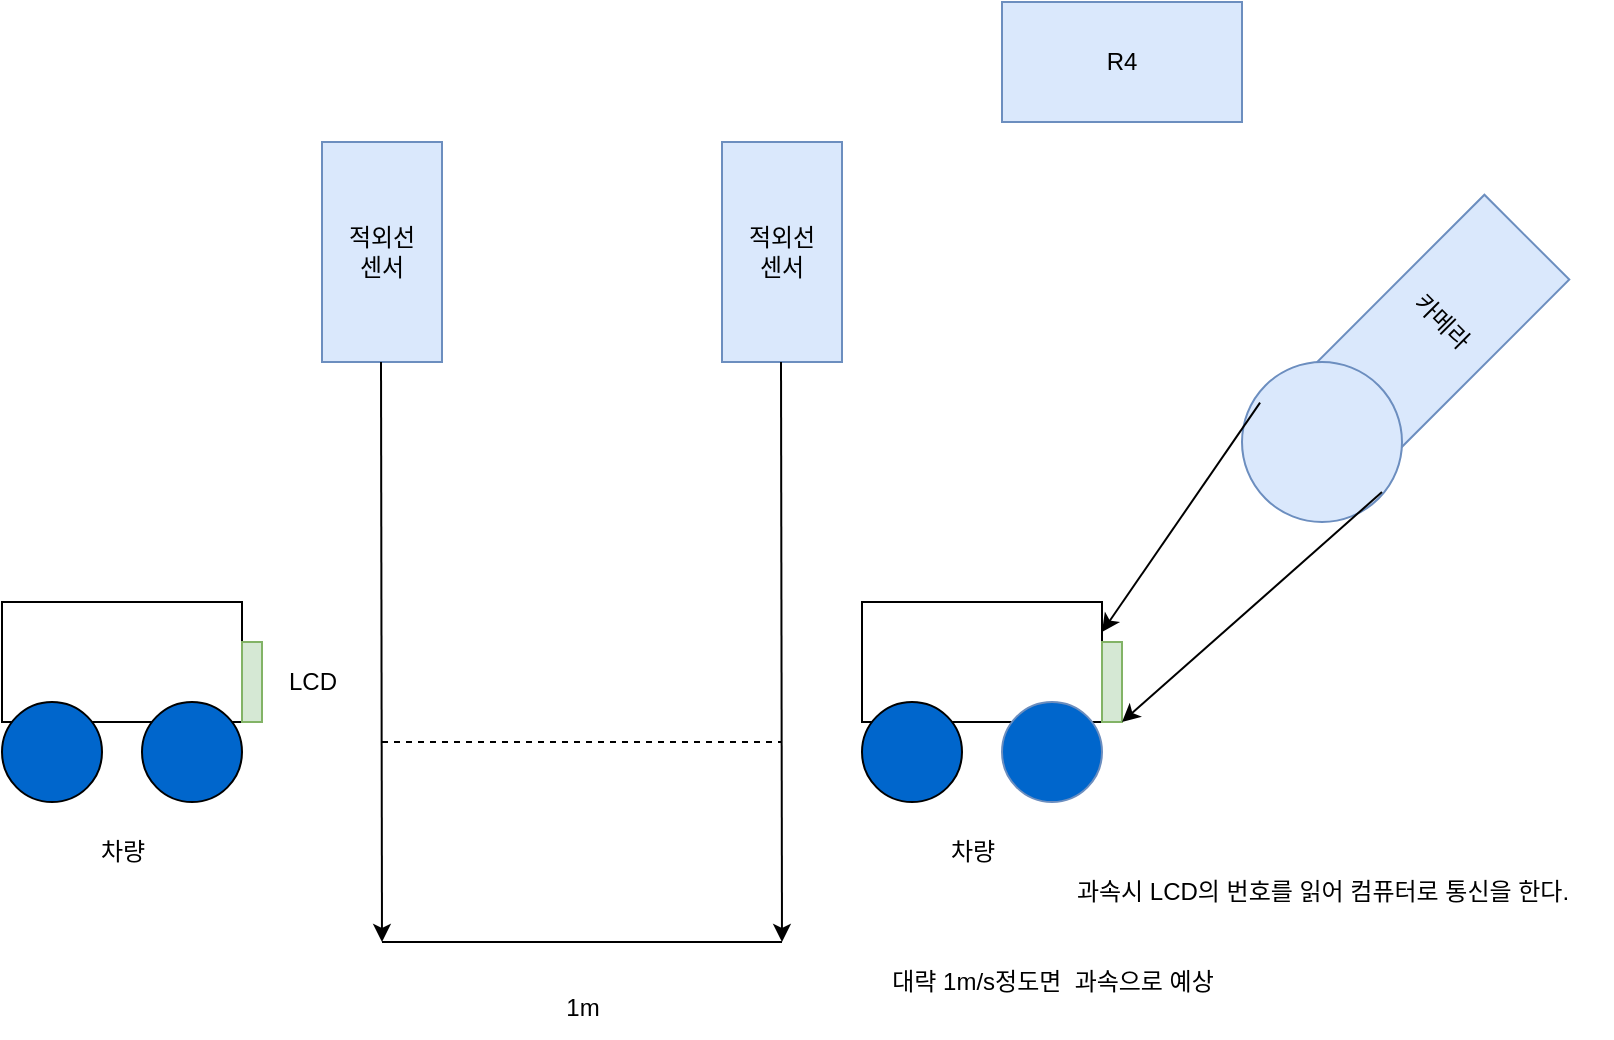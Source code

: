 <mxfile version="22.1.5" type="github">
  <diagram name="페이지-1" id="GY5w_apbpSwCGAApOGq1">
    <mxGraphModel dx="1221" dy="737" grid="1" gridSize="10" guides="1" tooltips="1" connect="1" arrows="1" fold="1" page="1" pageScale="1" pageWidth="827" pageHeight="1169" math="0" shadow="0">
      <root>
        <mxCell id="0" />
        <mxCell id="1" parent="0" />
        <mxCell id="hQ3ZwcwH4lT1SR2F_6Cn-1" value="적외선 &lt;br&gt;센서" style="whiteSpace=wrap;html=1;fillColor=#dae8fc;strokeColor=#6c8ebf;" vertex="1" parent="1">
          <mxGeometry x="170" y="180" width="60" height="110" as="geometry" />
        </mxCell>
        <mxCell id="hQ3ZwcwH4lT1SR2F_6Cn-2" value="적외선 &lt;br&gt;센서" style="whiteSpace=wrap;html=1;fillColor=#dae8fc;strokeColor=#6c8ebf;" vertex="1" parent="1">
          <mxGeometry x="370" y="180" width="60" height="110" as="geometry" />
        </mxCell>
        <mxCell id="hQ3ZwcwH4lT1SR2F_6Cn-3" value="카메라" style="whiteSpace=wrap;html=1;rotation=45;direction=south;fillColor=#dae8fc;strokeColor=#6c8ebf;" vertex="1" parent="1">
          <mxGeometry x="700" y="210" width="60" height="120" as="geometry" />
        </mxCell>
        <mxCell id="hQ3ZwcwH4lT1SR2F_6Cn-4" value="" style="ellipse;whiteSpace=wrap;html=1;fillColor=#dae8fc;strokeColor=#6c8ebf;" vertex="1" parent="1">
          <mxGeometry x="630" y="290" width="80" height="80" as="geometry" />
        </mxCell>
        <mxCell id="hQ3ZwcwH4lT1SR2F_6Cn-5" value="" style="whiteSpace=wrap;html=1;" vertex="1" parent="1">
          <mxGeometry x="10" y="410" width="120" height="60" as="geometry" />
        </mxCell>
        <mxCell id="hQ3ZwcwH4lT1SR2F_6Cn-6" value="" style="ellipse;whiteSpace=wrap;html=1;fillColor=#0066CC;" vertex="1" parent="1">
          <mxGeometry x="80" y="460" width="50" height="50" as="geometry" />
        </mxCell>
        <mxCell id="hQ3ZwcwH4lT1SR2F_6Cn-7" value="" style="ellipse;whiteSpace=wrap;html=1;fillColor=#0066CC;" vertex="1" parent="1">
          <mxGeometry x="10" y="460" width="50" height="50" as="geometry" />
        </mxCell>
        <mxCell id="hQ3ZwcwH4lT1SR2F_6Cn-8" value="" style="whiteSpace=wrap;html=1;" vertex="1" parent="1">
          <mxGeometry x="440" y="410" width="120" height="60" as="geometry" />
        </mxCell>
        <mxCell id="hQ3ZwcwH4lT1SR2F_6Cn-9" value="" style="ellipse;whiteSpace=wrap;html=1;fillColor=#0066CC;strokeColor=#6c8ebf;" vertex="1" parent="1">
          <mxGeometry x="510" y="460" width="50" height="50" as="geometry" />
        </mxCell>
        <mxCell id="hQ3ZwcwH4lT1SR2F_6Cn-10" value="" style="ellipse;whiteSpace=wrap;html=1;fillColor=#0066CC;" vertex="1" parent="1">
          <mxGeometry x="440" y="460" width="50" height="50" as="geometry" />
        </mxCell>
        <mxCell id="hQ3ZwcwH4lT1SR2F_6Cn-11" value="" style="endArrow=classic;html=1;rounded=0;" edge="1" parent="1">
          <mxGeometry width="50" height="50" relative="1" as="geometry">
            <mxPoint x="199.5" y="290" as="sourcePoint" />
            <mxPoint x="200" y="580" as="targetPoint" />
          </mxGeometry>
        </mxCell>
        <mxCell id="hQ3ZwcwH4lT1SR2F_6Cn-12" value="" style="endArrow=classic;html=1;rounded=0;" edge="1" parent="1">
          <mxGeometry width="50" height="50" relative="1" as="geometry">
            <mxPoint x="399.5" y="290" as="sourcePoint" />
            <mxPoint x="400" y="580" as="targetPoint" />
          </mxGeometry>
        </mxCell>
        <mxCell id="hQ3ZwcwH4lT1SR2F_6Cn-13" value="" style="endArrow=classic;html=1;rounded=0;entryX=1;entryY=0.25;entryDx=0;entryDy=0;exitX=0.113;exitY=0.254;exitDx=0;exitDy=0;exitPerimeter=0;" edge="1" parent="1" source="hQ3ZwcwH4lT1SR2F_6Cn-4" target="hQ3ZwcwH4lT1SR2F_6Cn-8">
          <mxGeometry width="50" height="50" relative="1" as="geometry">
            <mxPoint x="630" y="300" as="sourcePoint" />
            <mxPoint x="440" y="410" as="targetPoint" />
          </mxGeometry>
        </mxCell>
        <mxCell id="hQ3ZwcwH4lT1SR2F_6Cn-14" value="" style="whiteSpace=wrap;html=1;fillColor=#d5e8d4;strokeColor=#82b366;" vertex="1" parent="1">
          <mxGeometry x="130" y="430" width="10" height="40" as="geometry" />
        </mxCell>
        <mxCell id="hQ3ZwcwH4lT1SR2F_6Cn-15" value="" style="whiteSpace=wrap;html=1;fillColor=#d5e8d4;strokeColor=#82b366;" vertex="1" parent="1">
          <mxGeometry x="560" y="430" width="10" height="40" as="geometry" />
        </mxCell>
        <mxCell id="hQ3ZwcwH4lT1SR2F_6Cn-16" value="" style="endArrow=classic;html=1;rounded=0;entryX=1;entryY=1;entryDx=0;entryDy=0;exitX=0.113;exitY=0.254;exitDx=0;exitDy=0;exitPerimeter=0;" edge="1" parent="1" target="hQ3ZwcwH4lT1SR2F_6Cn-15">
          <mxGeometry width="50" height="50" relative="1" as="geometry">
            <mxPoint x="700" y="355" as="sourcePoint" />
            <mxPoint x="621" y="470" as="targetPoint" />
          </mxGeometry>
        </mxCell>
        <mxCell id="hQ3ZwcwH4lT1SR2F_6Cn-17" value="R4" style="rounded=0;whiteSpace=wrap;html=1;fillColor=#dae8fc;strokeColor=#6c8ebf;" vertex="1" parent="1">
          <mxGeometry x="510" y="110" width="120" height="60" as="geometry" />
        </mxCell>
        <mxCell id="hQ3ZwcwH4lT1SR2F_6Cn-18" value="차량" style="text;html=1;align=center;verticalAlign=middle;resizable=0;points=[];autosize=1;strokeColor=none;fillColor=none;" vertex="1" parent="1">
          <mxGeometry x="45" y="520" width="50" height="30" as="geometry" />
        </mxCell>
        <mxCell id="hQ3ZwcwH4lT1SR2F_6Cn-19" value="차량" style="text;html=1;align=center;verticalAlign=middle;resizable=0;points=[];autosize=1;strokeColor=none;fillColor=none;" vertex="1" parent="1">
          <mxGeometry x="470" y="520" width="50" height="30" as="geometry" />
        </mxCell>
        <mxCell id="hQ3ZwcwH4lT1SR2F_6Cn-21" value="" style="endArrow=none;dashed=1;html=1;rounded=0;" edge="1" parent="1">
          <mxGeometry width="50" height="50" relative="1" as="geometry">
            <mxPoint x="200" y="480" as="sourcePoint" />
            <mxPoint x="400" y="480" as="targetPoint" />
          </mxGeometry>
        </mxCell>
        <mxCell id="hQ3ZwcwH4lT1SR2F_6Cn-22" value="" style="endArrow=none;html=1;rounded=0;" edge="1" parent="1">
          <mxGeometry width="50" height="50" relative="1" as="geometry">
            <mxPoint x="200" y="580" as="sourcePoint" />
            <mxPoint x="400" y="580" as="targetPoint" />
          </mxGeometry>
        </mxCell>
        <mxCell id="hQ3ZwcwH4lT1SR2F_6Cn-23" value="1m" style="text;html=1;align=center;verticalAlign=middle;resizable=0;points=[];autosize=1;strokeColor=none;fillColor=none;" vertex="1" parent="1">
          <mxGeometry x="280" y="598" width="40" height="30" as="geometry" />
        </mxCell>
        <mxCell id="hQ3ZwcwH4lT1SR2F_6Cn-24" value="과속시 LCD의 번호를 읽어 컴퓨터로 통신을 한다." style="text;html=1;align=center;verticalAlign=middle;resizable=0;points=[];autosize=1;strokeColor=none;fillColor=none;" vertex="1" parent="1">
          <mxGeometry x="525" y="540" width="290" height="30" as="geometry" />
        </mxCell>
        <mxCell id="hQ3ZwcwH4lT1SR2F_6Cn-25" value="대략 1m/s정도면&amp;nbsp; 과속으로 예상" style="text;html=1;align=center;verticalAlign=middle;resizable=0;points=[];autosize=1;strokeColor=none;fillColor=none;" vertex="1" parent="1">
          <mxGeometry x="440" y="585" width="190" height="30" as="geometry" />
        </mxCell>
        <mxCell id="hQ3ZwcwH4lT1SR2F_6Cn-26" value="LCD" style="text;html=1;align=center;verticalAlign=middle;resizable=0;points=[];autosize=1;strokeColor=none;fillColor=none;" vertex="1" parent="1">
          <mxGeometry x="140" y="435" width="50" height="30" as="geometry" />
        </mxCell>
      </root>
    </mxGraphModel>
  </diagram>
</mxfile>
